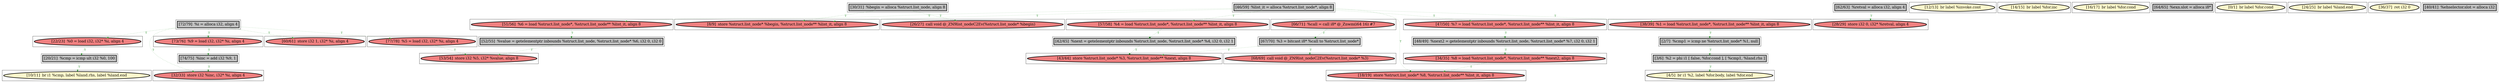 
digraph G {



node188->node208 [style=dotted,color=forestgreen,label="T",fontcolor=forestgreen ]
node188->node189 [style=dotted,color=forestgreen,label="T",fontcolor=forestgreen ]
node193->node214 [style=dotted,color=forestgreen,label="T",fontcolor=forestgreen ]
node208->node209 [style=dotted,color=forestgreen,label="T",fontcolor=forestgreen ]
node204->node214 [style=dotted,color=forestgreen,label="T",fontcolor=forestgreen ]
node185->node205 [style=dotted,color=forestgreen,label="T",fontcolor=forestgreen ]
node177->node181 [style=dotted,color=forestgreen,label="T",fontcolor=forestgreen ]
node189->node196 [style=dotted,color=forestgreen,label="T",fontcolor=forestgreen ]
node188->node184 [style=dotted,color=forestgreen,label="T",fontcolor=forestgreen ]
node193->node179 [style=dotted,color=forestgreen,label="T",fontcolor=forestgreen ]
node198->node190 [style=dotted,color=forestgreen,label="T",fontcolor=forestgreen ]
node188->node192 [style=dotted,color=forestgreen,label="T",fontcolor=forestgreen ]
node182->node194 [style=dotted,color=forestgreen,label="T",fontcolor=forestgreen ]
node178->node197 [style=dotted,color=forestgreen,label="T",fontcolor=forestgreen ]
node193->node182 [style=dotted,color=forestgreen,label="T",fontcolor=forestgreen ]
node193->node201 [style=dotted,color=forestgreen,label="T",fontcolor=forestgreen ]
node194->node191 [style=dotted,color=forestgreen,label="T",fontcolor=forestgreen ]
node192->node191 [style=dotted,color=forestgreen,label="T",fontcolor=forestgreen ]
node196->node202 [style=dotted,color=forestgreen,label="T",fontcolor=forestgreen ]
node209->node213 [style=dotted,color=forestgreen,label="T",fontcolor=forestgreen ]
node201->node177 [style=dotted,color=forestgreen,label="T",fontcolor=forestgreen ]
node180->node195 [style=dotted,color=forestgreen,label="T",fontcolor=forestgreen ]
node188->node202 [style=dotted,color=forestgreen,label="T",fontcolor=forestgreen ]
node203->node183 [style=dotted,color=forestgreen,label="T",fontcolor=forestgreen ]
node195->node187 [style=dotted,color=forestgreen,label="T",fontcolor=forestgreen ]
node195->node190 [style=dotted,color=forestgreen,label="T",fontcolor=forestgreen ]
node204->node206 [style=dotted,color=forestgreen,label="T",fontcolor=forestgreen ]
node179->node198 [style=dotted,color=forestgreen,label="T",fontcolor=forestgreen ]
node193->node178 [style=dotted,color=forestgreen,label="T",fontcolor=forestgreen ]
node181->node175 [style=dotted,color=forestgreen,label="T",fontcolor=forestgreen ]
node193->node183 [style=dotted,color=forestgreen,label="T",fontcolor=forestgreen ]
node197->node203 [style=dotted,color=forestgreen,label="T",fontcolor=forestgreen ]


subgraph cluster39 {


node214 [penwidth=3.0,fontsize=20,fillcolor=lightcoral,label="[8/9]  store %struct.list_node* %begin, %struct.list_node** %list_it, align 8",shape=ellipse,style=filled ]



}

subgraph cluster38 {


node213 [penwidth=3.0,fontsize=20,fillcolor=lemonchiffon,label="[10/11]  br i1 %cmp, label %land.rhs, label %land.end",shape=ellipse,style=filled ]



}

subgraph cluster37 {


node212 [penwidth=3.0,fontsize=20,fillcolor=lemonchiffon,label="[12/13]  br label %invoke.cont",shape=ellipse,style=filled ]



}

subgraph cluster36 {


node211 [penwidth=3.0,fontsize=20,fillcolor=lemonchiffon,label="[14/15]  br label %for.inc",shape=ellipse,style=filled ]



}

subgraph cluster15 {


node190 [penwidth=3.0,fontsize=20,fillcolor=lightcoral,label="[43/44]  store %struct.list_node* %3, %struct.list_node** %next, align 8",shape=ellipse,style=filled ]



}

subgraph cluster35 {


node210 [penwidth=3.0,fontsize=20,fillcolor=lemonchiffon,label="[16/17]  br label %for.cond",shape=ellipse,style=filled ]



}

subgraph cluster11 {


node186 [penwidth=3.0,fontsize=20,fillcolor=grey,label="[64/65]  %exn.slot = alloca i8*",shape=rectangle,style=filled ]



}

subgraph cluster19 {


node194 [penwidth=3.0,fontsize=20,fillcolor=grey,label="[52/55]  %value = getelementptr inbounds %struct.list_node, %struct.list_node* %6, i32 0, i32 0",shape=rectangle,style=filled ]



}

subgraph cluster9 {


node184 [penwidth=3.0,fontsize=20,fillcolor=lightcoral,label="[60/61]  store i32 1, i32* %i, align 4",shape=ellipse,style=filled ]



}

subgraph cluster8 {


node183 [penwidth=3.0,fontsize=20,fillcolor=lightcoral,label="[18/19]  store %struct.list_node* %8, %struct.list_node** %list_it, align 8",shape=ellipse,style=filled ]



}

subgraph cluster10 {


node185 [penwidth=3.0,fontsize=20,fillcolor=grey,label="[62/63]  %retval = alloca i32, align 4",shape=rectangle,style=filled ]



}

subgraph cluster23 {


node198 [penwidth=3.0,fontsize=20,fillcolor=grey,label="[42/45]  %next = getelementptr inbounds %struct.list_node, %struct.list_node* %4, i32 0, i32 1",shape=rectangle,style=filled ]



}

subgraph cluster7 {


node182 [penwidth=3.0,fontsize=20,fillcolor=lightcoral,label="[51/56]  %6 = load %struct.list_node*, %struct.list_node** %list_it, align 8",shape=ellipse,style=filled ]



}

subgraph cluster14 {


node189 [penwidth=3.0,fontsize=20,fillcolor=lightcoral,label="[73/76]  %9 = load i32, i32* %i, align 4",shape=ellipse,style=filled ]



}

subgraph cluster6 {


node181 [penwidth=3.0,fontsize=20,fillcolor=grey,label="[3/6]  %2 = phi i1 [ false, %for.cond ], [ %cmp1, %land.rhs ]",shape=rectangle,style=filled ]



}

subgraph cluster30 {


node205 [penwidth=3.0,fontsize=20,fillcolor=lightcoral,label="[28/29]  store i32 0, i32* %retval, align 4",shape=ellipse,style=filled ]



}

subgraph cluster31 {


node206 [penwidth=3.0,fontsize=20,fillcolor=lightcoral,label="[26/27]  call void @_ZN9list_nodeC2Ev(%struct.list_node* %begin)",shape=ellipse,style=filled ]



}

subgraph cluster0 {


node175 [penwidth=3.0,fontsize=20,fillcolor=lemonchiffon,label="[4/5]  br i1 %2, label %for.body, label %for.end",shape=ellipse,style=filled ]



}

subgraph cluster13 {


node188 [penwidth=3.0,fontsize=20,fillcolor=grey,label="[72/79]  %i = alloca i32, align 4",shape=rectangle,style=filled ]



}

subgraph cluster5 {


node180 [penwidth=3.0,fontsize=20,fillcolor=lightcoral,label="[66/71]  %call = call i8* @_Znwm(i64 16) #7",shape=ellipse,style=filled ]



}

subgraph cluster1 {


node176 [penwidth=3.0,fontsize=20,fillcolor=lemonchiffon,label="[0/1]  br label %for.cond",shape=ellipse,style=filled ]



}

subgraph cluster32 {


node207 [penwidth=3.0,fontsize=20,fillcolor=lemonchiffon,label="[24/25]  br label %land.end",shape=ellipse,style=filled ]



}

subgraph cluster3 {


node178 [penwidth=3.0,fontsize=20,fillcolor=lightcoral,label="[47/50]  %7 = load %struct.list_node*, %struct.list_node** %list_it, align 8",shape=ellipse,style=filled ]



}

subgraph cluster4 {


node179 [penwidth=3.0,fontsize=20,fillcolor=lightcoral,label="[57/58]  %4 = load %struct.list_node*, %struct.list_node** %list_it, align 8",shape=ellipse,style=filled ]



}

subgraph cluster17 {


node192 [penwidth=3.0,fontsize=20,fillcolor=lightcoral,label="[77/78]  %5 = load i32, i32* %i, align 4",shape=ellipse,style=filled ]



}

subgraph cluster16 {


node191 [penwidth=3.0,fontsize=20,fillcolor=lightcoral,label="[53/54]  store i32 %5, i32* %value, align 8",shape=ellipse,style=filled ]



}

subgraph cluster2 {


node177 [penwidth=3.0,fontsize=20,fillcolor=grey,label="[2/7]  %cmp1 = icmp ne %struct.list_node* %1, null",shape=rectangle,style=filled ]



}

subgraph cluster34 {


node209 [penwidth=3.0,fontsize=20,fillcolor=grey,label="[20/21]  %cmp = icmp ult i32 %0, 100",shape=rectangle,style=filled ]



}

subgraph cluster22 {


node197 [penwidth=3.0,fontsize=20,fillcolor=grey,label="[48/49]  %next2 = getelementptr inbounds %struct.list_node, %struct.list_node* %7, i32 0, i32 1",shape=rectangle,style=filled ]



}

subgraph cluster25 {


node200 [penwidth=3.0,fontsize=20,fillcolor=lemonchiffon,label="[36/37]  ret i32 0",shape=ellipse,style=filled ]



}

subgraph cluster18 {


node193 [penwidth=3.0,fontsize=20,fillcolor=grey,label="[46/59]  %list_it = alloca %struct.list_node*, align 8",shape=rectangle,style=filled ]



}

subgraph cluster29 {


node204 [penwidth=3.0,fontsize=20,fillcolor=grey,label="[30/31]  %begin = alloca %struct.list_node, align 8",shape=rectangle,style=filled ]



}

subgraph cluster20 {


node195 [penwidth=3.0,fontsize=20,fillcolor=grey,label="[67/70]  %3 = bitcast i8* %call to %struct.list_node*",shape=rectangle,style=filled ]



}

subgraph cluster26 {


node201 [penwidth=3.0,fontsize=20,fillcolor=lightcoral,label="[38/39]  %1 = load %struct.list_node*, %struct.list_node** %list_it, align 8",shape=ellipse,style=filled ]



}

subgraph cluster24 {


node199 [penwidth=3.0,fontsize=20,fillcolor=grey,label="[40/41]  %ehselector.slot = alloca i32",shape=rectangle,style=filled ]



}

subgraph cluster28 {


node203 [penwidth=3.0,fontsize=20,fillcolor=lightcoral,label="[34/35]  %8 = load %struct.list_node*, %struct.list_node** %next2, align 8",shape=ellipse,style=filled ]



}

subgraph cluster27 {


node202 [penwidth=3.0,fontsize=20,fillcolor=lightcoral,label="[32/33]  store i32 %inc, i32* %i, align 4",shape=ellipse,style=filled ]



}

subgraph cluster21 {


node196 [penwidth=3.0,fontsize=20,fillcolor=grey,label="[74/75]  %inc = add i32 %9, 1",shape=rectangle,style=filled ]



}

subgraph cluster12 {


node187 [penwidth=3.0,fontsize=20,fillcolor=lightcoral,label="[68/69]  call void @_ZN9list_nodeC2Ev(%struct.list_node* %3)",shape=ellipse,style=filled ]



}

subgraph cluster33 {


node208 [penwidth=3.0,fontsize=20,fillcolor=lightcoral,label="[22/23]  %0 = load i32, i32* %i, align 4",shape=ellipse,style=filled ]



}

}

